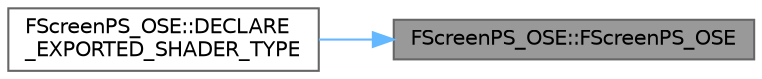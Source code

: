 digraph "FScreenPS_OSE::FScreenPS_OSE"
{
 // INTERACTIVE_SVG=YES
 // LATEX_PDF_SIZE
  bgcolor="transparent";
  edge [fontname=Helvetica,fontsize=10,labelfontname=Helvetica,labelfontsize=10];
  node [fontname=Helvetica,fontsize=10,shape=box,height=0.2,width=0.4];
  rankdir="RL";
  Node1 [id="Node000001",label="FScreenPS_OSE::FScreenPS_OSE",height=0.2,width=0.4,color="gray40", fillcolor="grey60", style="filled", fontcolor="black",tooltip=" "];
  Node1 -> Node2 [id="edge1_Node000001_Node000002",dir="back",color="steelblue1",style="solid",tooltip=" "];
  Node2 [id="Node000002",label="FScreenPS_OSE::DECLARE\l_EXPORTED_SHADER_TYPE",height=0.2,width=0.4,color="grey40", fillcolor="white", style="filled",URL="$dd/dc7/classFScreenPS__OSE.html#afe6c03bb7d62fdc30695e5eee7718413",tooltip=" "];
}
